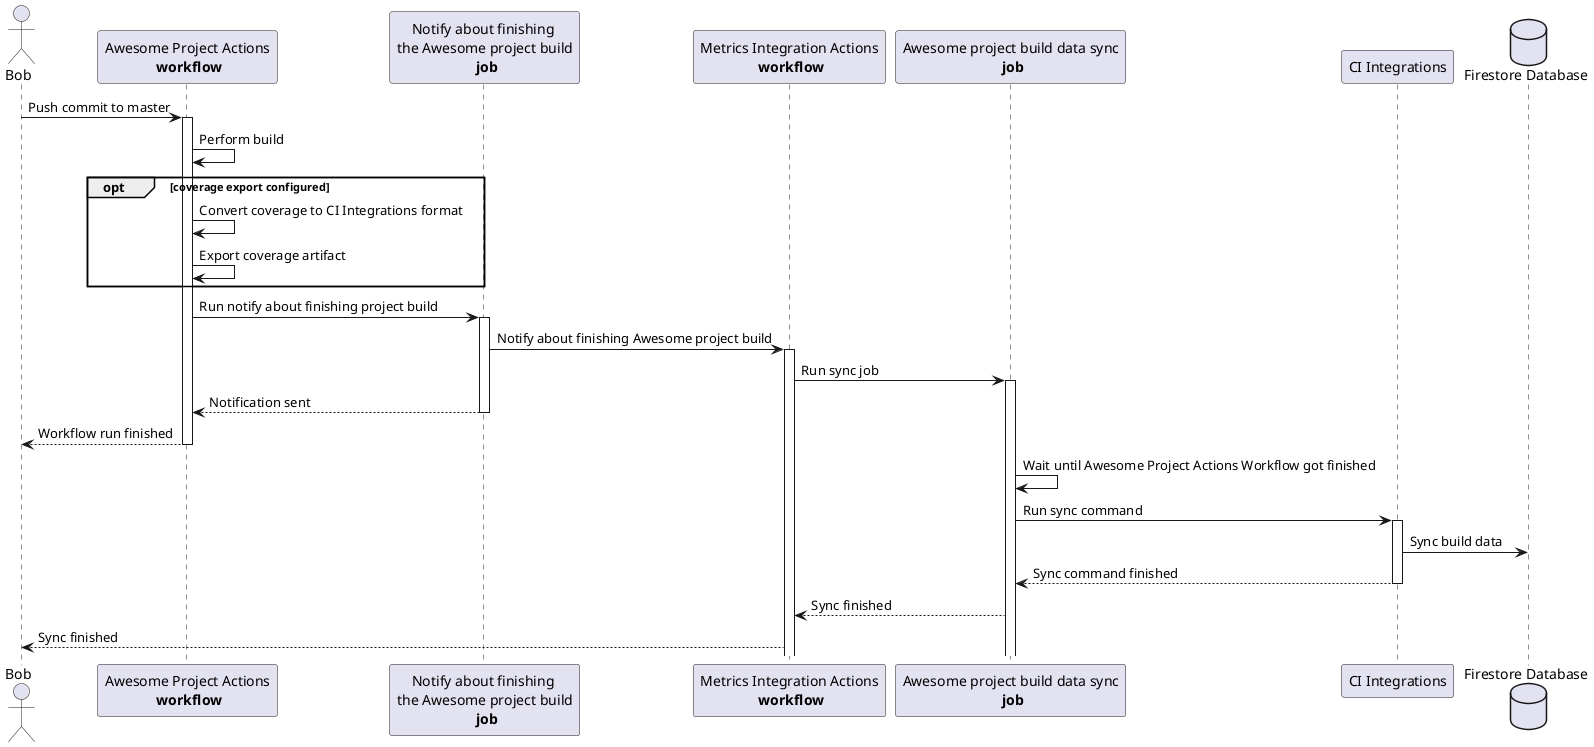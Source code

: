 @startuml github_actions_sequence_diagram

actor Bob

participant "Awesome Project Actions\n **workflow**" as AwesomeWorkflow
participant "Notify about finishing \nthe Awesome project build\n **job**" as NotifyBuilding

participant "Metrics Integration Actions\n **workflow**" as IntegrationsWorkflow
participant "Awesome project build data sync\n **job**" as AwesomeSync
participant "CI Integrations" as CiIntegrations

database "Firestore Database" as Firestore


Bob -> AwesomeWorkflow : Push commit to master
activate AwesomeWorkflow
AwesomeWorkflow -> AwesomeWorkflow : Perform build

opt coverage export configured
    AwesomeWorkflow -> AwesomeWorkflow : Convert coverage to CI Integrations format
    AwesomeWorkflow -> AwesomeWorkflow : Export coverage artifact
end

AwesomeWorkflow -> NotifyBuilding : Run notify about finishing project build
activate NotifyBuilding

NotifyBuilding -> IntegrationsWorkflow : Notify about finishing Awesome project build
activate IntegrationsWorkflow

IntegrationsWorkflow -> AwesomeSync : Run sync job
activate AwesomeSync

NotifyBuilding --> AwesomeWorkflow : Notification sent
deactivate NotifyBuilding

AwesomeWorkflow --> Bob : Workflow run finished
deactivate AwesomeWorkflow

AwesomeSync -> AwesomeSync : Wait until Awesome Project Actions Workflow got finished

AwesomeSync -> CiIntegrations : Run sync command
activate CiIntegrations

CiIntegrations -> Firestore : Sync build data
return Sync command finished
AwesomeSync --> IntegrationsWorkflow : Sync finished
IntegrationsWorkflow --> Bob : Sync finished

@enduml
